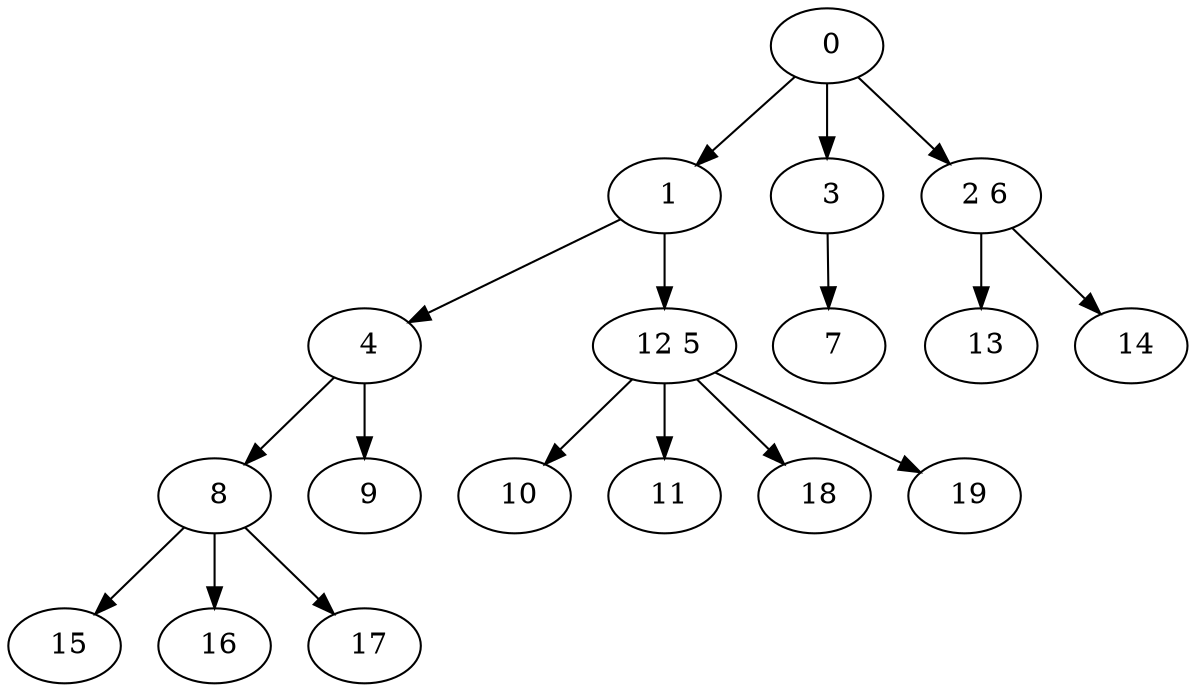 digraph mytree {
" 0" -> " 1";
" 0" -> " 3";
" 0" -> " 2 6";
" 1" -> " 4";
" 1" -> " 12 5";
" 3" -> " 7";
" 2 6" -> " 13";
" 2 6" -> " 14";
" 4" -> " 8";
" 4" -> " 9";
" 10";
" 12 5" -> " 10";
" 12 5" -> " 11";
" 12 5" -> " 18";
" 12 5" -> " 19";
" 7";
" 8" -> " 15";
" 8" -> " 16";
" 8" -> " 17";
" 9";
" 15";
" 16";
" 17";
" 11";
" 18";
" 19";
" 13";
" 14";
}
